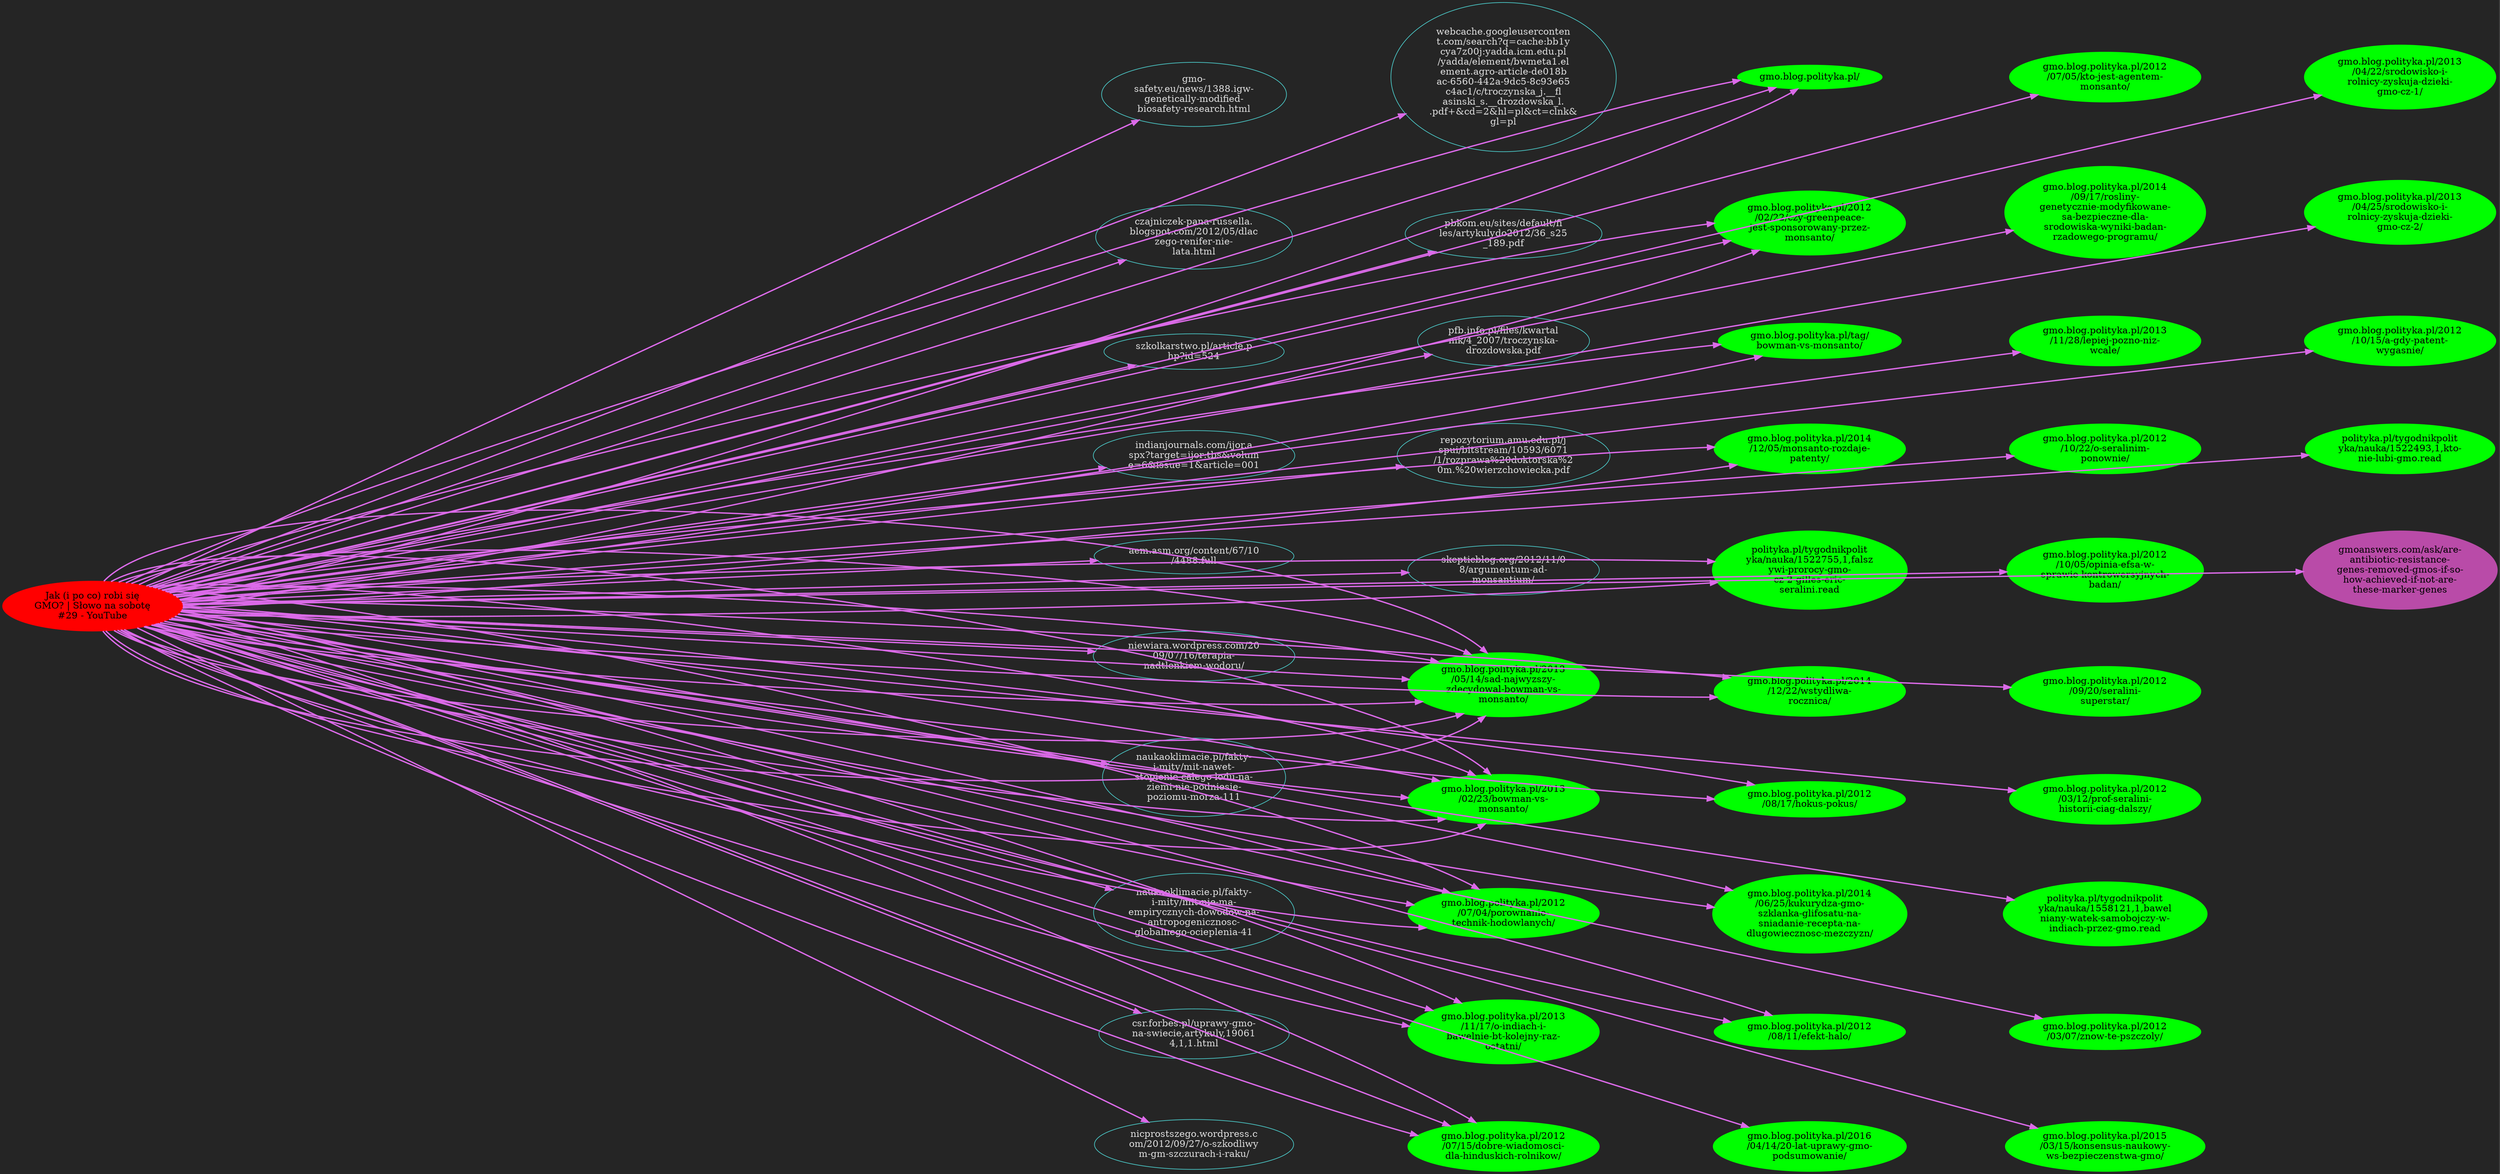 // Made using a script from ciemnastrona.com.pl.
// You can modify the graph by making changes to this file,
// then launching the console in the same folder and typing:

// dot -T svg graph.gv -o graph.svg

// (dot must be installed on your computer)
digraph Connections {

  edge [color="#8caff3", penwidth="2"];
  node [color="#4bc9c8", fontcolor="#dddddd"];
  graph [fontname="Helvetica", bgcolor="#252525", ranksep="2", nodesep="1.2", rankdir="LR", splines="line", newrank="true", overlap="prism"];

34 [label="gmo-\nsafety.eu/news/1388.igw-\ngenetically-modified-\nbiosafety-research.html", tooltip="gmo-safety.eu/news/1388.igw-genetically-modified-biosafety-research.html" , href="https://gmo-safety.eu/news/1388.igw-genetically-modified-biosafety-research.html"]
126 [label="czajniczek-pana-russella.\nblogspot.com/2012/05/dlac\nzego-renifer-nie-\nlata.html", tooltip="czajniczek-pana-russella.blogspot.com/2012/05/dlaczego-renifer-nie-lata.html" , href="https://czajniczek-pana-russella.blogspot.com/2012/05/dlaczego-renifer-nie-lata.html"]
100 [label="szkolkarstwo.pl/article.p\nhp?id=524", tooltip="szkolkarstwo.pl/article.php?id=524" , href="https://szkolkarstwo.pl/article.php%3Fid%3D524"]
90 [label="indianjournals.com/ijor.a\nspx?target=ijor:tbs&volum\ne=6&issue=1&article=001", tooltip="indianjournals.com/ijor.aspx?target=ijor:tbs&volume=6&issue=1&article=001" , href="https://indianjournals.com/ijor.aspx%3Ftarget%3Dijor%3Atbs%26volume%3D6%26issue%3D1%26article%3D001"]
6 [label="aem.asm.org/content/67/10\n/4488.full", tooltip="aem.asm.org/content/67/10/4488.full" , href="https://aem.asm.org/content/67/10/4488.full"]
130 [label="niewiara.wordpress.com/20\n09/07/16/terapia-\nnadtlenkiem-wodoru/", tooltip="niewiara.wordpress.com/2009/07/16/terapia-nadtlenkiem-wodoru/" , href="https://niewiara.wordpress.com/2009/07/16/terapia-nadtlenkiem-wodoru/"]
134 [label="naukaoklimacie.pl/fakty-\ni-mity/mit-nawet-\nstopienie-calego-lodu-na-\nziemi-nie-podniesie-\npoziomu-morza-111", tooltip="naukaoklimacie.pl/fakty-i-mity/mit-nawet-stopienie-calego-lodu-na-ziemi-nie-podniesie-poziomu-morza-111" , href="https://naukaoklimacie.pl/fakty-i-mity/mit-nawet-stopienie-calego-lodu-na-ziemi-nie-podniesie-poziomu-morza-111"]
136 [label="naukaoklimacie.pl/fakty-\ni-mity/mit-nie-ma-\nempirycznych-dowodow-na-\nantropogenicznosc-\nglobalnego-ocieplenia-41", tooltip="naukaoklimacie.pl/fakty-i-mity/mit-nie-ma-empirycznych-dowodow-na-antropogenicznosc-globalnego-ocieplenia-41" , href="https://naukaoklimacie.pl/fakty-i-mity/mit-nie-ma-empirycznych-dowodow-na-antropogenicznosc-globalnego-ocieplenia-41"]
10 [label="csr.forbes.pl/uprawy-gmo-\nna-swiecie,artykuly,19061\n4,1,1.html", tooltip="csr.forbes.pl/uprawy-gmo-na-swiecie,artykuly,190614,1,1.html" , href="https://csr.forbes.pl/uprawy-gmo-na-swiecie%2Cartykuly%2C190614%2C1%2C1.html"]
14 [label="nicprostszego.wordpress.c\nom/2012/09/27/o-szkodliwy\nm-gm-szczurach-i-raku/", tooltip="nicprostszego.wordpress.com/2012/09/27/o-szkodliwym-gm-szczurach-i-raku/" , href="https://nicprostszego.wordpress.com/2012/09/27/o-szkodliwym-gm-szczurach-i-raku/"]
54 [label="webcache.googleuserconten\nt.com/search?q=cache:bb1y\ncya7z00j:yadda.icm.edu.pl\n/yadda/element/bwmeta1.el\nement.agro-article-de018b\nac-6560-442a-9dc5-8c93e65\nc4ac1/c/troczynska_j.__fl\nasinski_s.__drozdowska_l.\n.pdf+&cd=2&hl=pl&ct=clnk&\ngl=pl", tooltip="webcache.googleusercontent.com/search?q=cache:bb1ycya7z00j:yadda.icm.edu.pl/yadda/element/bwmeta1.element.agro-article-de018bac-6560-442a-9dc5-8c93e65c4ac1/c/troczynska_j.__flasinski_s.__drozdowska_l..pdf+&cd=2&hl=pl&ct=clnk&gl=pl" , href="https://webcache.googleusercontent.com/search%3Fq%3Dcache%3Abb1ycya7z00j%3Ayadda.icm.edu.pl/yadda/element/bwmeta1.element.agro-article-de018bac-6560-442a-9dc5-8c93e65c4ac1/c/troczynska_j.__flasinski_s.__drozdowska_l..pdf%2B%26cd%3D2%26hl%3Dpl%26ct%3Dclnk%26gl%3Dpl"]
56 [label="pbkom.eu/sites/default/fi\nles/artykulydo2012/36_s25\n_189.pdf", tooltip="pbkom.eu/sites/default/files/artykulydo2012/36_s25_189.pdf" , href="https://pbkom.eu/sites/default/files/artykulydo2012/36_s25_189.pdf"]
58 [label="pfb.info.pl/files/kwartal\nnik/4_2007/troczynska-\ndrozdowska.pdf", tooltip="pfb.info.pl/files/kwartalnik/4_2007/troczynska-drozdowska.pdf" , href="https://pfb.info.pl/files/kwartalnik/4_2007/troczynska-drozdowska.pdf"]
60 [label="repozytorium.amu.edu.pl/j\nspui/bitstream/10593/6071\n/1/rozprawa%20doktorska%2\n0m.%20wierzchowiecka.pdf", tooltip="repozytorium.amu.edu.pl/jspui/bitstream/10593/6071/1/rozprawa%20doktorska%20m.%20wierzchowiecka.pdf" , href="https://repozytorium.amu.edu.pl/jspui/bitstream/10593/6071/1/rozprawa%2520doktorska%2520m.%2520wierzchowiecka.pdf"]
62 [label="skepticblog.org/2012/11/0\n8/argumentum-ad-\nmonsantium/", tooltip="skepticblog.org/2012/11/08/argumentum-ad-monsantium/" , href="https://skepticblog.org/2012/11/08/argumentum-ad-monsantium/"]
1 [label="Jak (i po co) robi się\nGMO? | Słowo na sobotę\n#29 - YouTube", tooltip="Jak (i po co) robi sięGMO? | Słowo na sobotę#29 - YouTube" ,style=filled,color=red,fontcolor=black]
4 [label="gmo.blog.polityka.pl/2013\n/05/14/sad-najwyzszy-\nzdecydowal-bowman-vs-\nmonsanto/", tooltip="gmo.blog.polityka.pl/2013/05/14/sad-najwyzszy-zdecydowal-bowman-vs-monsanto/" , href="https://gmo.blog.polityka.pl/2013/05/14/sad-najwyzszy-zdecydowal-bowman-vs-monsanto/",style=filled,color=green,fontcolor=black]
16 [label="gmo.blog.polityka.pl/2013\n/02/23/bowman-vs-\nmonsanto/", tooltip="gmo.blog.polityka.pl/2013/02/23/bowman-vs-monsanto/" , href="https://gmo.blog.polityka.pl/2013/02/23/bowman-vs-monsanto/",style=filled,color=green,fontcolor=black]
20 [label="gmo.blog.polityka.pl/2012\n/07/04/porownanie-\ntechnik-hodowlanych/", tooltip="gmo.blog.polityka.pl/2012/07/04/porownanie-technik-hodowlanych/" , href="https://gmo.blog.polityka.pl/2012/07/04/porownanie-technik-hodowlanych/",style=filled,color=green,fontcolor=black]
30 [label="gmo.blog.polityka.pl/2013\n/11/17/o-indiach-i-\nbawelnie-bt-kolejny-raz-\nostatni/", tooltip="gmo.blog.polityka.pl/2013/11/17/o-indiach-i-bawelnie-bt-kolejny-raz-ostatni/" , href="https://gmo.blog.polityka.pl/2013/11/17/o-indiach-i-bawelnie-bt-kolejny-raz-ostatni/",style=filled,color=green,fontcolor=black]
32 [label="gmo.blog.polityka.pl/2012\n/07/15/dobre-wiadomosci-\ndla-hinduskich-rolnikow/", tooltip="gmo.blog.polityka.pl/2012/07/15/dobre-wiadomosci-dla-hinduskich-rolnikow/" , href="https://gmo.blog.polityka.pl/2012/07/15/dobre-wiadomosci-dla-hinduskich-rolnikow/",style=filled,color=green,fontcolor=black]
88 [label="gmo.blog.polityka.pl/", tooltip="gmo.blog.polityka.pl/" , href="https://gmo.blog.polityka.pl/",style=filled,color=green,fontcolor=black]
108 [label="gmo.blog.polityka.pl/2012\n/02/22/czy-greenpeace-\njest-sponsorowany-przez-\nmonsanto/", tooltip="gmo.blog.polityka.pl/2012/02/22/czy-greenpeace-jest-sponsorowany-przez-monsanto/" , href="https://gmo.blog.polityka.pl/2012/02/22/czy-greenpeace-jest-sponsorowany-przez-monsanto/",style=filled,color=green,fontcolor=black]
2 [label="gmo.blog.polityka.pl/tag/\nbowman-vs-monsanto/", tooltip="gmo.blog.polityka.pl/tag/bowman-vs-monsanto/" , href="https://gmo.blog.polityka.pl/tag/bowman-vs-monsanto/",style=filled,color=green,fontcolor=black]
12 [label="gmo.blog.polityka.pl/2014\n/12/05/monsanto-rozdaje-\npatenty/", tooltip="gmo.blog.polityka.pl/2014/12/05/monsanto-rozdaje-patenty/" , href="https://gmo.blog.polityka.pl/2014/12/05/monsanto-rozdaje-patenty/",style=filled,color=green,fontcolor=black]
52 [label="polityka.pl/tygodnikpolit\nyka/nauka/1522755,1,falsz\nywi-prorocy-gmo-\ncz-2-gilles-eric-\nseralini.read", tooltip="polityka.pl/tygodnikpolityka/nauka/1522755,1,falszywi-prorocy-gmo-cz-2-gilles-eric-seralini.read" , href="https://polityka.pl/tygodnikpolityka/nauka/1522755%2C1%2Cfalszywi-prorocy-gmo-cz-2-gilles-eric-seralini.read",style=filled,color=green,fontcolor=black]
64 [label="gmo.blog.polityka.pl/2014\n/12/22/wstydliwa-\nrocznica/", tooltip="gmo.blog.polityka.pl/2014/12/22/wstydliwa-rocznica/" , href="https://gmo.blog.polityka.pl/2014/12/22/wstydliwa-rocznica/",style=filled,color=green,fontcolor=black]
66 [label="gmo.blog.polityka.pl/2012\n/08/17/hokus-pokus/", tooltip="gmo.blog.polityka.pl/2012/08/17/hokus-pokus/" , href="https://gmo.blog.polityka.pl/2012/08/17/hokus-pokus/",style=filled,color=green,fontcolor=black]
82 [label="gmo.blog.polityka.pl/2014\n/06/25/kukurydza-gmo-\nszklanka-glifosatu-na-\nsniadanie-recepta-na-\ndlugowiecznosc-mezczyzn/", tooltip="gmo.blog.polityka.pl/2014/06/25/kukurydza-gmo-szklanka-glifosatu-na-sniadanie-recepta-na-dlugowiecznosc-mezczyzn/" , href="https://gmo.blog.polityka.pl/2014/06/25/kukurydza-gmo-szklanka-glifosatu-na-sniadanie-recepta-na-dlugowiecznosc-mezczyzn/",style=filled,color=green,fontcolor=black]
102 [label="gmo.blog.polityka.pl/2012\n/08/11/efekt-halo/", tooltip="gmo.blog.polityka.pl/2012/08/11/efekt-halo/" , href="https://gmo.blog.polityka.pl/2012/08/11/efekt-halo/",style=filled,color=green,fontcolor=black]
8 [label="gmo.blog.polityka.pl/2016\n/04/14/20-lat-uprawy-gmo-\npodsumowanie/", tooltip="gmo.blog.polityka.pl/2016/04/14/20-lat-uprawy-gmo-podsumowanie/" , href="https://gmo.blog.polityka.pl/2016/04/14/20-lat-uprawy-gmo-podsumowanie/",style=filled,color=green,fontcolor=black]
144 [label="gmo.blog.polityka.pl/2012\n/07/05/kto-jest-agentem-\nmonsanto/", tooltip="gmo.blog.polityka.pl/2012/07/05/kto-jest-agentem-monsanto/" , href="https://gmo.blog.polityka.pl/2012/07/05/kto-jest-agentem-monsanto/",style=filled,color=green,fontcolor=black]
24 [label="gmo.blog.polityka.pl/2014\n/09/17/rosliny-\ngenetycznie-modyfikowane-\nsa-bezpieczne-dla-\nsrodowiska-wyniki-badan-\nrzadowego-programu/", tooltip="gmo.blog.polityka.pl/2014/09/17/rosliny-genetycznie-modyfikowane-sa-bezpieczne-dla-srodowiska-wyniki-badan-rzadowego-programu/" , href="https://gmo.blog.polityka.pl/2014/09/17/rosliny-genetycznie-modyfikowane-sa-bezpieczne-dla-srodowiska-wyniki-badan-rzadowego-programu/",style=filled,color=green,fontcolor=black]
42 [label="gmo.blog.polityka.pl/2013\n/11/28/lepiej-pozno-niz-\nwcale/", tooltip="gmo.blog.polityka.pl/2013/11/28/lepiej-pozno-niz-wcale/" , href="https://gmo.blog.polityka.pl/2013/11/28/lepiej-pozno-niz-wcale/",style=filled,color=green,fontcolor=black]
44 [label="gmo.blog.polityka.pl/2012\n/10/22/o-seralinim-\nponownie/", tooltip="gmo.blog.polityka.pl/2012/10/22/o-seralinim-ponownie/" , href="https://gmo.blog.polityka.pl/2012/10/22/o-seralinim-ponownie/",style=filled,color=green,fontcolor=black]
46 [label="gmo.blog.polityka.pl/2012\n/10/05/opinia-efsa-w-\nsprawie-kontrowersyjnych-\nbadan/", tooltip="gmo.blog.polityka.pl/2012/10/05/opinia-efsa-w-sprawie-kontrowersyjnych-badan/" , href="https://gmo.blog.polityka.pl/2012/10/05/opinia-efsa-w-sprawie-kontrowersyjnych-badan/",style=filled,color=green,fontcolor=black]
48 [label="gmo.blog.polityka.pl/2012\n/09/20/seralini-\nsuperstar/", tooltip="gmo.blog.polityka.pl/2012/09/20/seralini-superstar/" , href="https://gmo.blog.polityka.pl/2012/09/20/seralini-superstar/",style=filled,color=green,fontcolor=black]
50 [label="gmo.blog.polityka.pl/2012\n/03/12/prof-seralini-\nhistorii-ciag-dalszy/", tooltip="gmo.blog.polityka.pl/2012/03/12/prof-seralini-historii-ciag-dalszy/" , href="https://gmo.blog.polityka.pl/2012/03/12/prof-seralini-historii-ciag-dalszy/",style=filled,color=green,fontcolor=black]
76 [label="polityka.pl/tygodnikpolit\nyka/nauka/1558121,1,bawel\nniany-watek-samobojczy-w-\nindiach-przez-gmo.read", tooltip="polityka.pl/tygodnikpolityka/nauka/1558121,1,bawelniany-watek-samobojczy-w-indiach-przez-gmo.read" , href="https://polityka.pl/tygodnikpolityka/nauka/1558121%2C1%2Cbawelniany-watek-samobojczy-w-indiach-przez-gmo.read",style=filled,color=green,fontcolor=black]
84 [label="gmo.blog.polityka.pl/2012\n/03/07/znow-te-pszczoly/", tooltip="gmo.blog.polityka.pl/2012/03/07/znow-te-pszczoly/" , href="https://gmo.blog.polityka.pl/2012/03/07/znow-te-pszczoly/",style=filled,color=green,fontcolor=black]
92 [label="gmo.blog.polityka.pl/2015\n/03/15/konsensus-naukowy-\nws-bezpieczenstwa-gmo/", tooltip="gmo.blog.polityka.pl/2015/03/15/konsensus-naukowy-ws-bezpieczenstwa-gmo/" , href="https://gmo.blog.polityka.pl/2015/03/15/konsensus-naukowy-ws-bezpieczenstwa-gmo/",style=filled,color=green,fontcolor=black]
94 [label="gmo.blog.polityka.pl/2013\n/04/22/srodowisko-i-\nrolnicy-zyskuja-dzieki-\ngmo-cz-1/", tooltip="gmo.blog.polityka.pl/2013/04/22/srodowisko-i-rolnicy-zyskuja-dzieki-gmo-cz-1/" , href="https://gmo.blog.polityka.pl/2013/04/22/srodowisko-i-rolnicy-zyskuja-dzieki-gmo-cz-1/",style=filled,color=green,fontcolor=black]
96 [label="gmo.blog.polityka.pl/2013\n/04/25/srodowisko-i-\nrolnicy-zyskuja-dzieki-\ngmo-cz-2/", tooltip="gmo.blog.polityka.pl/2013/04/25/srodowisko-i-rolnicy-zyskuja-dzieki-gmo-cz-2/" , href="https://gmo.blog.polityka.pl/2013/04/25/srodowisko-i-rolnicy-zyskuja-dzieki-gmo-cz-2/",style=filled,color=green,fontcolor=black]
106 [label="gmo.blog.polityka.pl/2012\n/10/15/a-gdy-patent-\nwygasnie/", tooltip="gmo.blog.polityka.pl/2012/10/15/a-gdy-patent-wygasnie/" , href="https://gmo.blog.polityka.pl/2012/10/15/a-gdy-patent-wygasnie/",style=filled,color=green,fontcolor=black]
120 [label="polityka.pl/tygodnikpolit\nyka/nauka/1522493,1,kto-\nnie-lubi-gmo.read", tooltip="polityka.pl/tygodnikpolityka/nauka/1522493,1,kto-nie-lubi-gmo.read" , href="https://polityka.pl/tygodnikpolityka/nauka/1522493%2C1%2Ckto-nie-lubi-gmo.read",style=filled,color=green,fontcolor=black]
110 [label="gmoanswers.com/ask/are-\nantibiotic-resistance-\ngenes-removed-gmos-if-so-\nhow-achieved-if-not-are-\nthese-marker-genes", tooltip="gmoanswers.com/ask/are-antibiotic-resistance-genes-removed-gmos-if-so-how-achieved-if-not-are-these-marker-genes" , href="https://gmoanswers.com/ask/are-antibiotic-resistance-genes-removed-gmos-if-so-how-achieved-if-not-are-these-marker-genes",style=filled,color="#b94ba8",fontcolor=black]



dummy[style=invis]
edge[style=invis]
1 -> dummy
dummy0[style=invis]
dummy -> dummy0
dummy1[style=invis]
dummy0 -> dummy1
dummy2[style=invis]
dummy1 -> dummy2
dummy3[style=invis]
dummy2 -> dummy3
dummy3 -> 34
dummy3 -> 126
dummy3 -> 100
dummy3 -> 90
dummy3 -> 6
dummy3 -> 130
dummy3 -> 134
dummy3 -> 136
dummy3 -> 10
dummy3 -> 14
edge[style=solid]


edge[style=invis]

34 -> 54 -> 88 -> 144 -> 94
126 -> 56 -> 108 -> 24 -> 96
100 -> 58 -> 2 -> 42 -> 106
90 -> 60 -> 12 -> 44 -> 120
6 -> 62 -> 52 -> 46 -> 110
130 -> 4 -> 64 -> 48
134 -> 16 -> 66 -> 50
136 -> 20 -> 82 -> 76
10 -> 30 -> 102 -> 84
14 -> 32 -> 8 -> 92

edge[style=solid]





  edge[constraint=false];

  1 -> 2 [color="#db6ae8"];
  1 -> 4 [color="#db6ae8"];
  1 -> 6 [color="#db6ae8"];
  1 -> 8 [color="#db6ae8"];
  1 -> 10 [color="#db6ae8"];
  1 -> 12 [color="#db6ae8"];
  1 -> 14 [color="#db6ae8"];
  1 -> 16 [color="#db6ae8"];
  1 -> 4 [color="#db6ae8"];
  1 -> 20 [color="#db6ae8"];
  1 -> 20 [color="#db6ae8"];
  1 -> 24 [color="#db6ae8"];
  1 -> 16 [color="#db6ae8"];
  1 -> 4 [color="#db6ae8"];
  1 -> 30 [color="#db6ae8"];
  1 -> 32 [color="#db6ae8"];
  1 -> 34 [color="#db6ae8"];
  1 -> 20 [color="#db6ae8"];
  1 -> 16 [color="#db6ae8"];
  1 -> 4 [color="#db6ae8"];
  1 -> 42 [color="#db6ae8"];
  1 -> 44 [color="#db6ae8"];
  1 -> 46 [color="#db6ae8"];
  1 -> 48 [color="#db6ae8"];
  1 -> 50 [color="#db6ae8"];
  1 -> 52 [color="#db6ae8"];
  1 -> 54 [color="#db6ae8"];
  1 -> 56 [color="#db6ae8"];
  1 -> 58 [color="#db6ae8"];
  1 -> 60 [color="#db6ae8"];
  1 -> 62 [color="#db6ae8"];
  1 -> 64 [color="#db6ae8"];
  1 -> 66 [color="#db6ae8"];
  1 -> 32 [color="#db6ae8"];
  1 -> 30 [color="#db6ae8"];
  1 -> 16 [color="#db6ae8"];
  1 -> 4 [color="#db6ae8"];
  1 -> 76 [color="#db6ae8"];
  1 -> 32 [color="#db6ae8"];
  1 -> 30 [color="#db6ae8"];
  1 -> 82 [color="#db6ae8"];
  1 -> 84 [color="#db6ae8"];
  1 -> 82 [color="#db6ae8"];
  1 -> 88 [color="#db6ae8"];
  1 -> 90 [color="#db6ae8"];
  1 -> 92 [color="#db6ae8"];
  1 -> 94 [color="#db6ae8"];
  1 -> 96 [color="#db6ae8"];
  1 -> 2 [color="#db6ae8"];
  1 -> 100 [color="#db6ae8"];
  1 -> 102 [color="#db6ae8"];
  1 -> 66 [color="#db6ae8"];
  1 -> 106 [color="#db6ae8"];
  1 -> 108 [color="#db6ae8"];
  1 -> 110 [color="#db6ae8"];
  1 -> 16 [color="#db6ae8"];
  1 -> 4 [color="#db6ae8"];
  1 -> 12 [color="#db6ae8"];
  1 -> 52 [color="#db6ae8"];
  1 -> 120 [color="#db6ae8"];
  1 -> 88 [color="#db6ae8"];
  1 -> 64 [color="#db6ae8"];
  1 -> 126 [color="#db6ae8"];
  1 -> 88 [color="#db6ae8"];
  1 -> 130 [color="#db6ae8"];
  1 -> 108 [color="#db6ae8"];
  1 -> 134 [color="#db6ae8"];
  1 -> 136 [color="#db6ae8"];
  1 -> 102 [color="#db6ae8"];
  1 -> 16 [color="#db6ae8"];
  1 -> 4 [color="#db6ae8"];
  1 -> 144 [color="#db6ae8"];
  1 -> 108 [color="#db6ae8"];
  1 -> 20 [color="#db6ae8"];
}